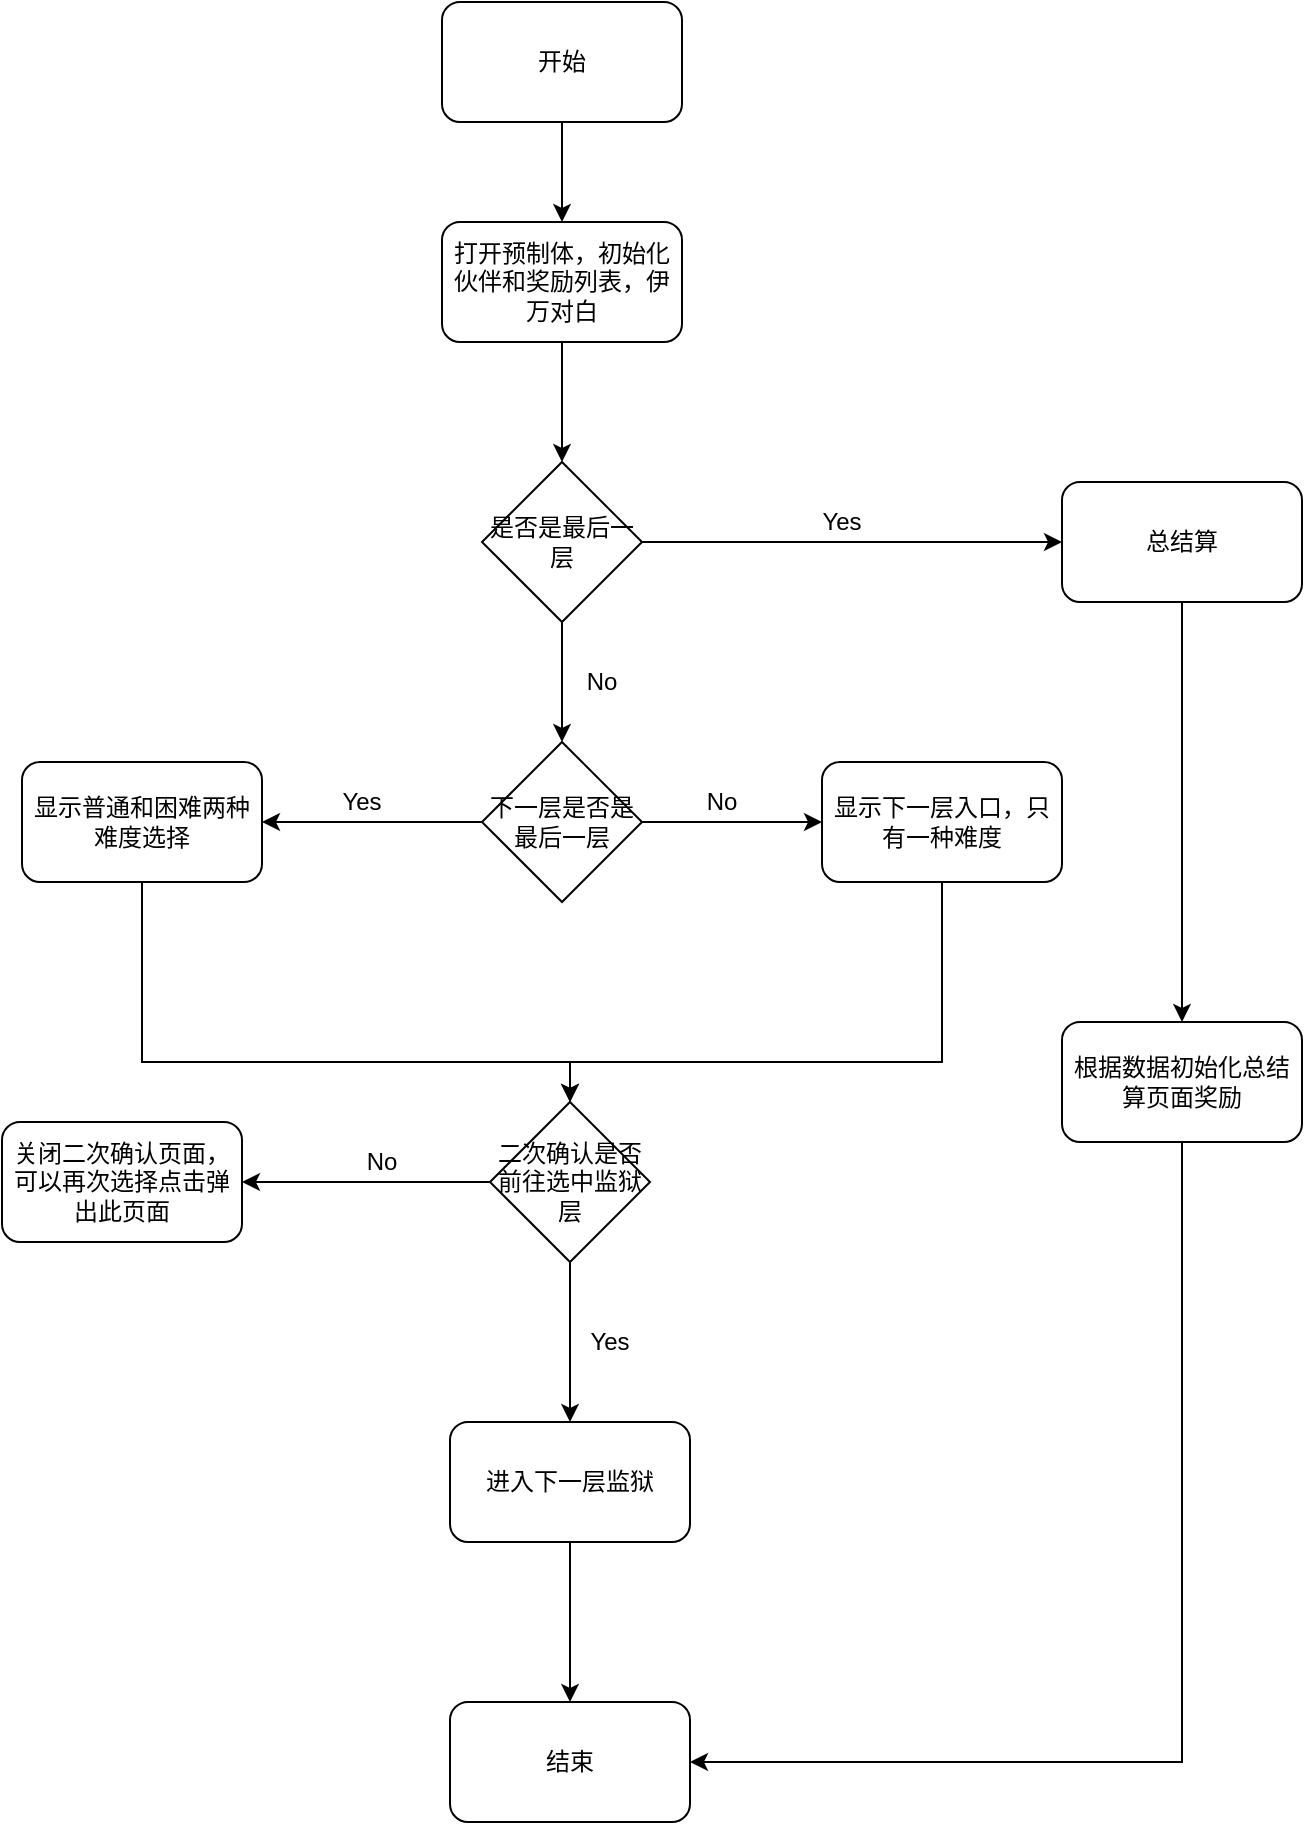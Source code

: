 <mxfile version="13.5.9" type="github">
  <diagram id="C5RBs43oDa-KdzZeNtuy" name="Page-1">
    <mxGraphModel dx="1038" dy="627" grid="1" gridSize="10" guides="1" tooltips="1" connect="1" arrows="1" fold="1" page="1" pageScale="1" pageWidth="827" pageHeight="1169" math="0" shadow="0">
      <root>
        <mxCell id="WIyWlLk6GJQsqaUBKTNV-0" />
        <mxCell id="WIyWlLk6GJQsqaUBKTNV-1" parent="WIyWlLk6GJQsqaUBKTNV-0" />
        <mxCell id="oudeLXna1T4E5P28VNOW-2" style="edgeStyle=orthogonalEdgeStyle;rounded=0;orthogonalLoop=1;jettySize=auto;html=1;" parent="WIyWlLk6GJQsqaUBKTNV-1" source="oudeLXna1T4E5P28VNOW-0" target="oudeLXna1T4E5P28VNOW-1" edge="1">
          <mxGeometry relative="1" as="geometry" />
        </mxCell>
        <mxCell id="oudeLXna1T4E5P28VNOW-0" value="开始" style="rounded=1;whiteSpace=wrap;html=1;" parent="WIyWlLk6GJQsqaUBKTNV-1" vertex="1">
          <mxGeometry x="310" y="20" width="120" height="60" as="geometry" />
        </mxCell>
        <mxCell id="oudeLXna1T4E5P28VNOW-14" style="edgeStyle=orthogonalEdgeStyle;rounded=0;orthogonalLoop=1;jettySize=auto;html=1;entryX=0.5;entryY=0;entryDx=0;entryDy=0;" parent="WIyWlLk6GJQsqaUBKTNV-1" source="oudeLXna1T4E5P28VNOW-1" target="oudeLXna1T4E5P28VNOW-5" edge="1">
          <mxGeometry relative="1" as="geometry" />
        </mxCell>
        <mxCell id="oudeLXna1T4E5P28VNOW-1" value="打开预制体，初始化伙伴和奖励列表，伊万对白" style="rounded=1;whiteSpace=wrap;html=1;" parent="WIyWlLk6GJQsqaUBKTNV-1" vertex="1">
          <mxGeometry x="310" y="130" width="120" height="60" as="geometry" />
        </mxCell>
        <mxCell id="oudeLXna1T4E5P28VNOW-15" style="edgeStyle=orthogonalEdgeStyle;rounded=0;orthogonalLoop=1;jettySize=auto;html=1;entryX=0.5;entryY=0;entryDx=0;entryDy=0;" parent="WIyWlLk6GJQsqaUBKTNV-1" source="oudeLXna1T4E5P28VNOW-5" target="oudeLXna1T4E5P28VNOW-13" edge="1">
          <mxGeometry relative="1" as="geometry" />
        </mxCell>
        <mxCell id="oudeLXna1T4E5P28VNOW-31" style="edgeStyle=orthogonalEdgeStyle;rounded=0;orthogonalLoop=1;jettySize=auto;html=1;" parent="WIyWlLk6GJQsqaUBKTNV-1" source="oudeLXna1T4E5P28VNOW-5" target="oudeLXna1T4E5P28VNOW-30" edge="1">
          <mxGeometry relative="1" as="geometry" />
        </mxCell>
        <mxCell id="oudeLXna1T4E5P28VNOW-5" value="是否是最后一层" style="rhombus;whiteSpace=wrap;html=1;" parent="WIyWlLk6GJQsqaUBKTNV-1" vertex="1">
          <mxGeometry x="330" y="250" width="80" height="80" as="geometry" />
        </mxCell>
        <mxCell id="8I0tMkL0W1ATTRR_ycBk-2" style="edgeStyle=orthogonalEdgeStyle;rounded=0;orthogonalLoop=1;jettySize=auto;html=1;entryX=0.5;entryY=0;entryDx=0;entryDy=0;" edge="1" parent="WIyWlLk6GJQsqaUBKTNV-1" source="oudeLXna1T4E5P28VNOW-7" target="8I0tMkL0W1ATTRR_ycBk-0">
          <mxGeometry relative="1" as="geometry">
            <Array as="points">
              <mxPoint x="160" y="550" />
            </Array>
          </mxGeometry>
        </mxCell>
        <mxCell id="oudeLXna1T4E5P28VNOW-7" value="显示普通和困难两种难度选择" style="rounded=1;whiteSpace=wrap;html=1;" parent="WIyWlLk6GJQsqaUBKTNV-1" vertex="1">
          <mxGeometry x="100" y="400" width="120" height="60" as="geometry" />
        </mxCell>
        <mxCell id="oudeLXna1T4E5P28VNOW-9" value="Yes" style="text;html=1;strokeColor=none;fillColor=none;align=center;verticalAlign=middle;whiteSpace=wrap;rounded=0;" parent="WIyWlLk6GJQsqaUBKTNV-1" vertex="1">
          <mxGeometry x="250" y="410" width="40" height="20" as="geometry" />
        </mxCell>
        <mxCell id="8I0tMkL0W1ATTRR_ycBk-1" style="edgeStyle=orthogonalEdgeStyle;rounded=0;orthogonalLoop=1;jettySize=auto;html=1;entryX=0.5;entryY=0;entryDx=0;entryDy=0;" edge="1" parent="WIyWlLk6GJQsqaUBKTNV-1" source="oudeLXna1T4E5P28VNOW-10" target="8I0tMkL0W1ATTRR_ycBk-0">
          <mxGeometry relative="1" as="geometry">
            <Array as="points">
              <mxPoint x="560" y="550" />
            </Array>
          </mxGeometry>
        </mxCell>
        <mxCell id="oudeLXna1T4E5P28VNOW-10" value="显示下一层入口，只有一种难度" style="rounded=1;whiteSpace=wrap;html=1;" parent="WIyWlLk6GJQsqaUBKTNV-1" vertex="1">
          <mxGeometry x="500" y="400" width="120" height="60" as="geometry" />
        </mxCell>
        <mxCell id="oudeLXna1T4E5P28VNOW-12" value="No" style="text;html=1;strokeColor=none;fillColor=none;align=center;verticalAlign=middle;whiteSpace=wrap;rounded=0;" parent="WIyWlLk6GJQsqaUBKTNV-1" vertex="1">
          <mxGeometry x="370" y="350" width="40" height="20" as="geometry" />
        </mxCell>
        <mxCell id="oudeLXna1T4E5P28VNOW-17" style="edgeStyle=orthogonalEdgeStyle;rounded=0;orthogonalLoop=1;jettySize=auto;html=1;" parent="WIyWlLk6GJQsqaUBKTNV-1" source="oudeLXna1T4E5P28VNOW-13" target="oudeLXna1T4E5P28VNOW-7" edge="1">
          <mxGeometry relative="1" as="geometry" />
        </mxCell>
        <mxCell id="oudeLXna1T4E5P28VNOW-18" style="edgeStyle=orthogonalEdgeStyle;rounded=0;orthogonalLoop=1;jettySize=auto;html=1;entryX=0;entryY=0.5;entryDx=0;entryDy=0;" parent="WIyWlLk6GJQsqaUBKTNV-1" source="oudeLXna1T4E5P28VNOW-13" target="oudeLXna1T4E5P28VNOW-10" edge="1">
          <mxGeometry relative="1" as="geometry" />
        </mxCell>
        <mxCell id="oudeLXna1T4E5P28VNOW-13" value="&lt;span&gt;下一层是否是最后一层&lt;/span&gt;" style="rhombus;whiteSpace=wrap;html=1;" parent="WIyWlLk6GJQsqaUBKTNV-1" vertex="1">
          <mxGeometry x="330" y="390" width="80" height="80" as="geometry" />
        </mxCell>
        <mxCell id="oudeLXna1T4E5P28VNOW-19" value="No" style="text;html=1;strokeColor=none;fillColor=none;align=center;verticalAlign=middle;whiteSpace=wrap;rounded=0;" parent="WIyWlLk6GJQsqaUBKTNV-1" vertex="1">
          <mxGeometry x="430" y="410" width="40" height="20" as="geometry" />
        </mxCell>
        <mxCell id="8I0tMkL0W1ATTRR_ycBk-5" style="edgeStyle=orthogonalEdgeStyle;rounded=0;orthogonalLoop=1;jettySize=auto;html=1;entryX=0.5;entryY=0;entryDx=0;entryDy=0;" edge="1" parent="WIyWlLk6GJQsqaUBKTNV-1" source="oudeLXna1T4E5P28VNOW-20" target="oudeLXna1T4E5P28VNOW-27">
          <mxGeometry relative="1" as="geometry" />
        </mxCell>
        <mxCell id="oudeLXna1T4E5P28VNOW-20" value="进入下一层监狱" style="rounded=1;whiteSpace=wrap;html=1;" parent="WIyWlLk6GJQsqaUBKTNV-1" vertex="1">
          <mxGeometry x="314" y="730" width="120" height="60" as="geometry" />
        </mxCell>
        <mxCell id="oudeLXna1T4E5P28VNOW-25" value="Yes" style="text;html=1;strokeColor=none;fillColor=none;align=center;verticalAlign=middle;whiteSpace=wrap;rounded=0;" parent="WIyWlLk6GJQsqaUBKTNV-1" vertex="1">
          <mxGeometry x="490" y="270" width="40" height="20" as="geometry" />
        </mxCell>
        <mxCell id="oudeLXna1T4E5P28VNOW-27" value="结束" style="rounded=1;whiteSpace=wrap;html=1;" parent="WIyWlLk6GJQsqaUBKTNV-1" vertex="1">
          <mxGeometry x="314" y="870" width="120" height="60" as="geometry" />
        </mxCell>
        <mxCell id="8I0tMkL0W1ATTRR_ycBk-10" style="edgeStyle=orthogonalEdgeStyle;rounded=0;orthogonalLoop=1;jettySize=auto;html=1;" edge="1" parent="WIyWlLk6GJQsqaUBKTNV-1" source="oudeLXna1T4E5P28VNOW-30" target="8I0tMkL0W1ATTRR_ycBk-9">
          <mxGeometry relative="1" as="geometry" />
        </mxCell>
        <mxCell id="oudeLXna1T4E5P28VNOW-30" value="总结算" style="rounded=1;whiteSpace=wrap;html=1;" parent="WIyWlLk6GJQsqaUBKTNV-1" vertex="1">
          <mxGeometry x="620" y="260" width="120" height="60" as="geometry" />
        </mxCell>
        <mxCell id="8I0tMkL0W1ATTRR_ycBk-3" style="edgeStyle=orthogonalEdgeStyle;rounded=0;orthogonalLoop=1;jettySize=auto;html=1;" edge="1" parent="WIyWlLk6GJQsqaUBKTNV-1" source="8I0tMkL0W1ATTRR_ycBk-0" target="oudeLXna1T4E5P28VNOW-20">
          <mxGeometry relative="1" as="geometry" />
        </mxCell>
        <mxCell id="8I0tMkL0W1ATTRR_ycBk-7" style="edgeStyle=orthogonalEdgeStyle;rounded=0;orthogonalLoop=1;jettySize=auto;html=1;entryX=1;entryY=0.5;entryDx=0;entryDy=0;" edge="1" parent="WIyWlLk6GJQsqaUBKTNV-1" source="8I0tMkL0W1ATTRR_ycBk-0" target="8I0tMkL0W1ATTRR_ycBk-6">
          <mxGeometry relative="1" as="geometry" />
        </mxCell>
        <mxCell id="8I0tMkL0W1ATTRR_ycBk-0" value="二次确认是否前往选中监狱层" style="rhombus;whiteSpace=wrap;html=1;" vertex="1" parent="WIyWlLk6GJQsqaUBKTNV-1">
          <mxGeometry x="334" y="570" width="80" height="80" as="geometry" />
        </mxCell>
        <mxCell id="8I0tMkL0W1ATTRR_ycBk-4" value="Yes" style="text;html=1;strokeColor=none;fillColor=none;align=center;verticalAlign=middle;whiteSpace=wrap;rounded=0;" vertex="1" parent="WIyWlLk6GJQsqaUBKTNV-1">
          <mxGeometry x="374" y="680" width="40" height="20" as="geometry" />
        </mxCell>
        <mxCell id="8I0tMkL0W1ATTRR_ycBk-6" value="关闭二次确认页面，可以再次选择点击弹出此页面" style="rounded=1;whiteSpace=wrap;html=1;" vertex="1" parent="WIyWlLk6GJQsqaUBKTNV-1">
          <mxGeometry x="90" y="580" width="120" height="60" as="geometry" />
        </mxCell>
        <mxCell id="8I0tMkL0W1ATTRR_ycBk-8" value="No" style="text;html=1;strokeColor=none;fillColor=none;align=center;verticalAlign=middle;whiteSpace=wrap;rounded=0;" vertex="1" parent="WIyWlLk6GJQsqaUBKTNV-1">
          <mxGeometry x="260" y="590" width="40" height="20" as="geometry" />
        </mxCell>
        <mxCell id="8I0tMkL0W1ATTRR_ycBk-11" style="edgeStyle=orthogonalEdgeStyle;rounded=0;orthogonalLoop=1;jettySize=auto;html=1;entryX=1;entryY=0.5;entryDx=0;entryDy=0;" edge="1" parent="WIyWlLk6GJQsqaUBKTNV-1" source="8I0tMkL0W1ATTRR_ycBk-9" target="oudeLXna1T4E5P28VNOW-27">
          <mxGeometry relative="1" as="geometry">
            <Array as="points">
              <mxPoint x="680" y="900" />
            </Array>
          </mxGeometry>
        </mxCell>
        <mxCell id="8I0tMkL0W1ATTRR_ycBk-9" value="根据数据初始化总结算页面奖励" style="rounded=1;whiteSpace=wrap;html=1;" vertex="1" parent="WIyWlLk6GJQsqaUBKTNV-1">
          <mxGeometry x="620" y="530" width="120" height="60" as="geometry" />
        </mxCell>
      </root>
    </mxGraphModel>
  </diagram>
</mxfile>
